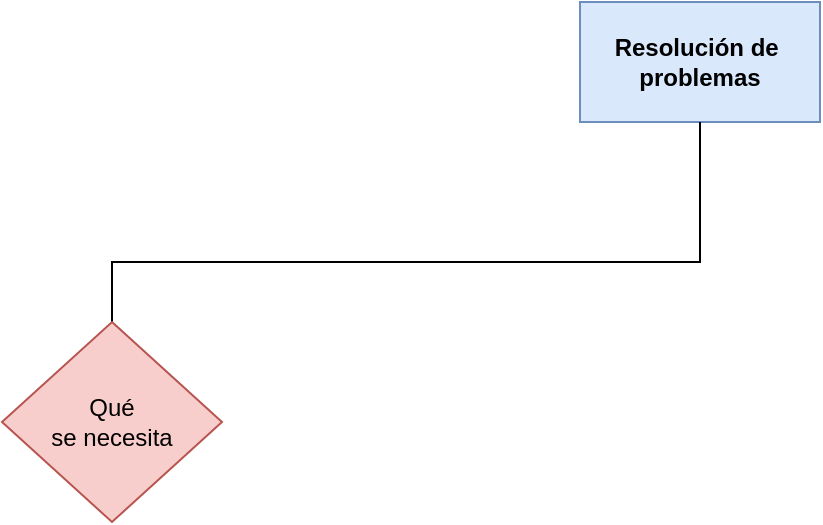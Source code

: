<mxfile version="22.1.21" type="device">
  <diagram name="Página-1" id="gJOsdizVIYQXrmUJttxN">
    <mxGraphModel dx="1434" dy="780" grid="1" gridSize="10" guides="1" tooltips="1" connect="1" arrows="1" fold="1" page="1" pageScale="1" pageWidth="827" pageHeight="1169" math="0" shadow="0">
      <root>
        <mxCell id="0" />
        <mxCell id="1" parent="0" />
        <mxCell id="43SuOTWAnwccXhRhmHhJ-1" value="&lt;b&gt;Resolución de&amp;nbsp;&lt;br&gt;problemas&lt;/b&gt;" style="rounded=0;whiteSpace=wrap;html=1;fillColor=#dae8fc;strokeColor=#6c8ebf;" vertex="1" parent="1">
          <mxGeometry x="354" y="150" width="120" height="60" as="geometry" />
        </mxCell>
        <mxCell id="43SuOTWAnwccXhRhmHhJ-3" value="" style="endArrow=none;html=1;rounded=0;entryX=0.5;entryY=1;entryDx=0;entryDy=0;exitX=0.5;exitY=0;exitDx=0;exitDy=0;" edge="1" parent="1" target="43SuOTWAnwccXhRhmHhJ-1">
          <mxGeometry width="50" height="50" relative="1" as="geometry">
            <mxPoint x="120" y="310" as="sourcePoint" />
            <mxPoint x="410" y="390" as="targetPoint" />
            <Array as="points">
              <mxPoint x="120" y="280" />
              <mxPoint x="414" y="280" />
            </Array>
          </mxGeometry>
        </mxCell>
        <mxCell id="43SuOTWAnwccXhRhmHhJ-5" value="Qué&lt;br&gt;se necesita" style="rhombus;whiteSpace=wrap;html=1;fillColor=#f8cecc;strokeColor=#b85450;" vertex="1" parent="1">
          <mxGeometry x="65" y="310" width="110" height="100" as="geometry" />
        </mxCell>
      </root>
    </mxGraphModel>
  </diagram>
</mxfile>
